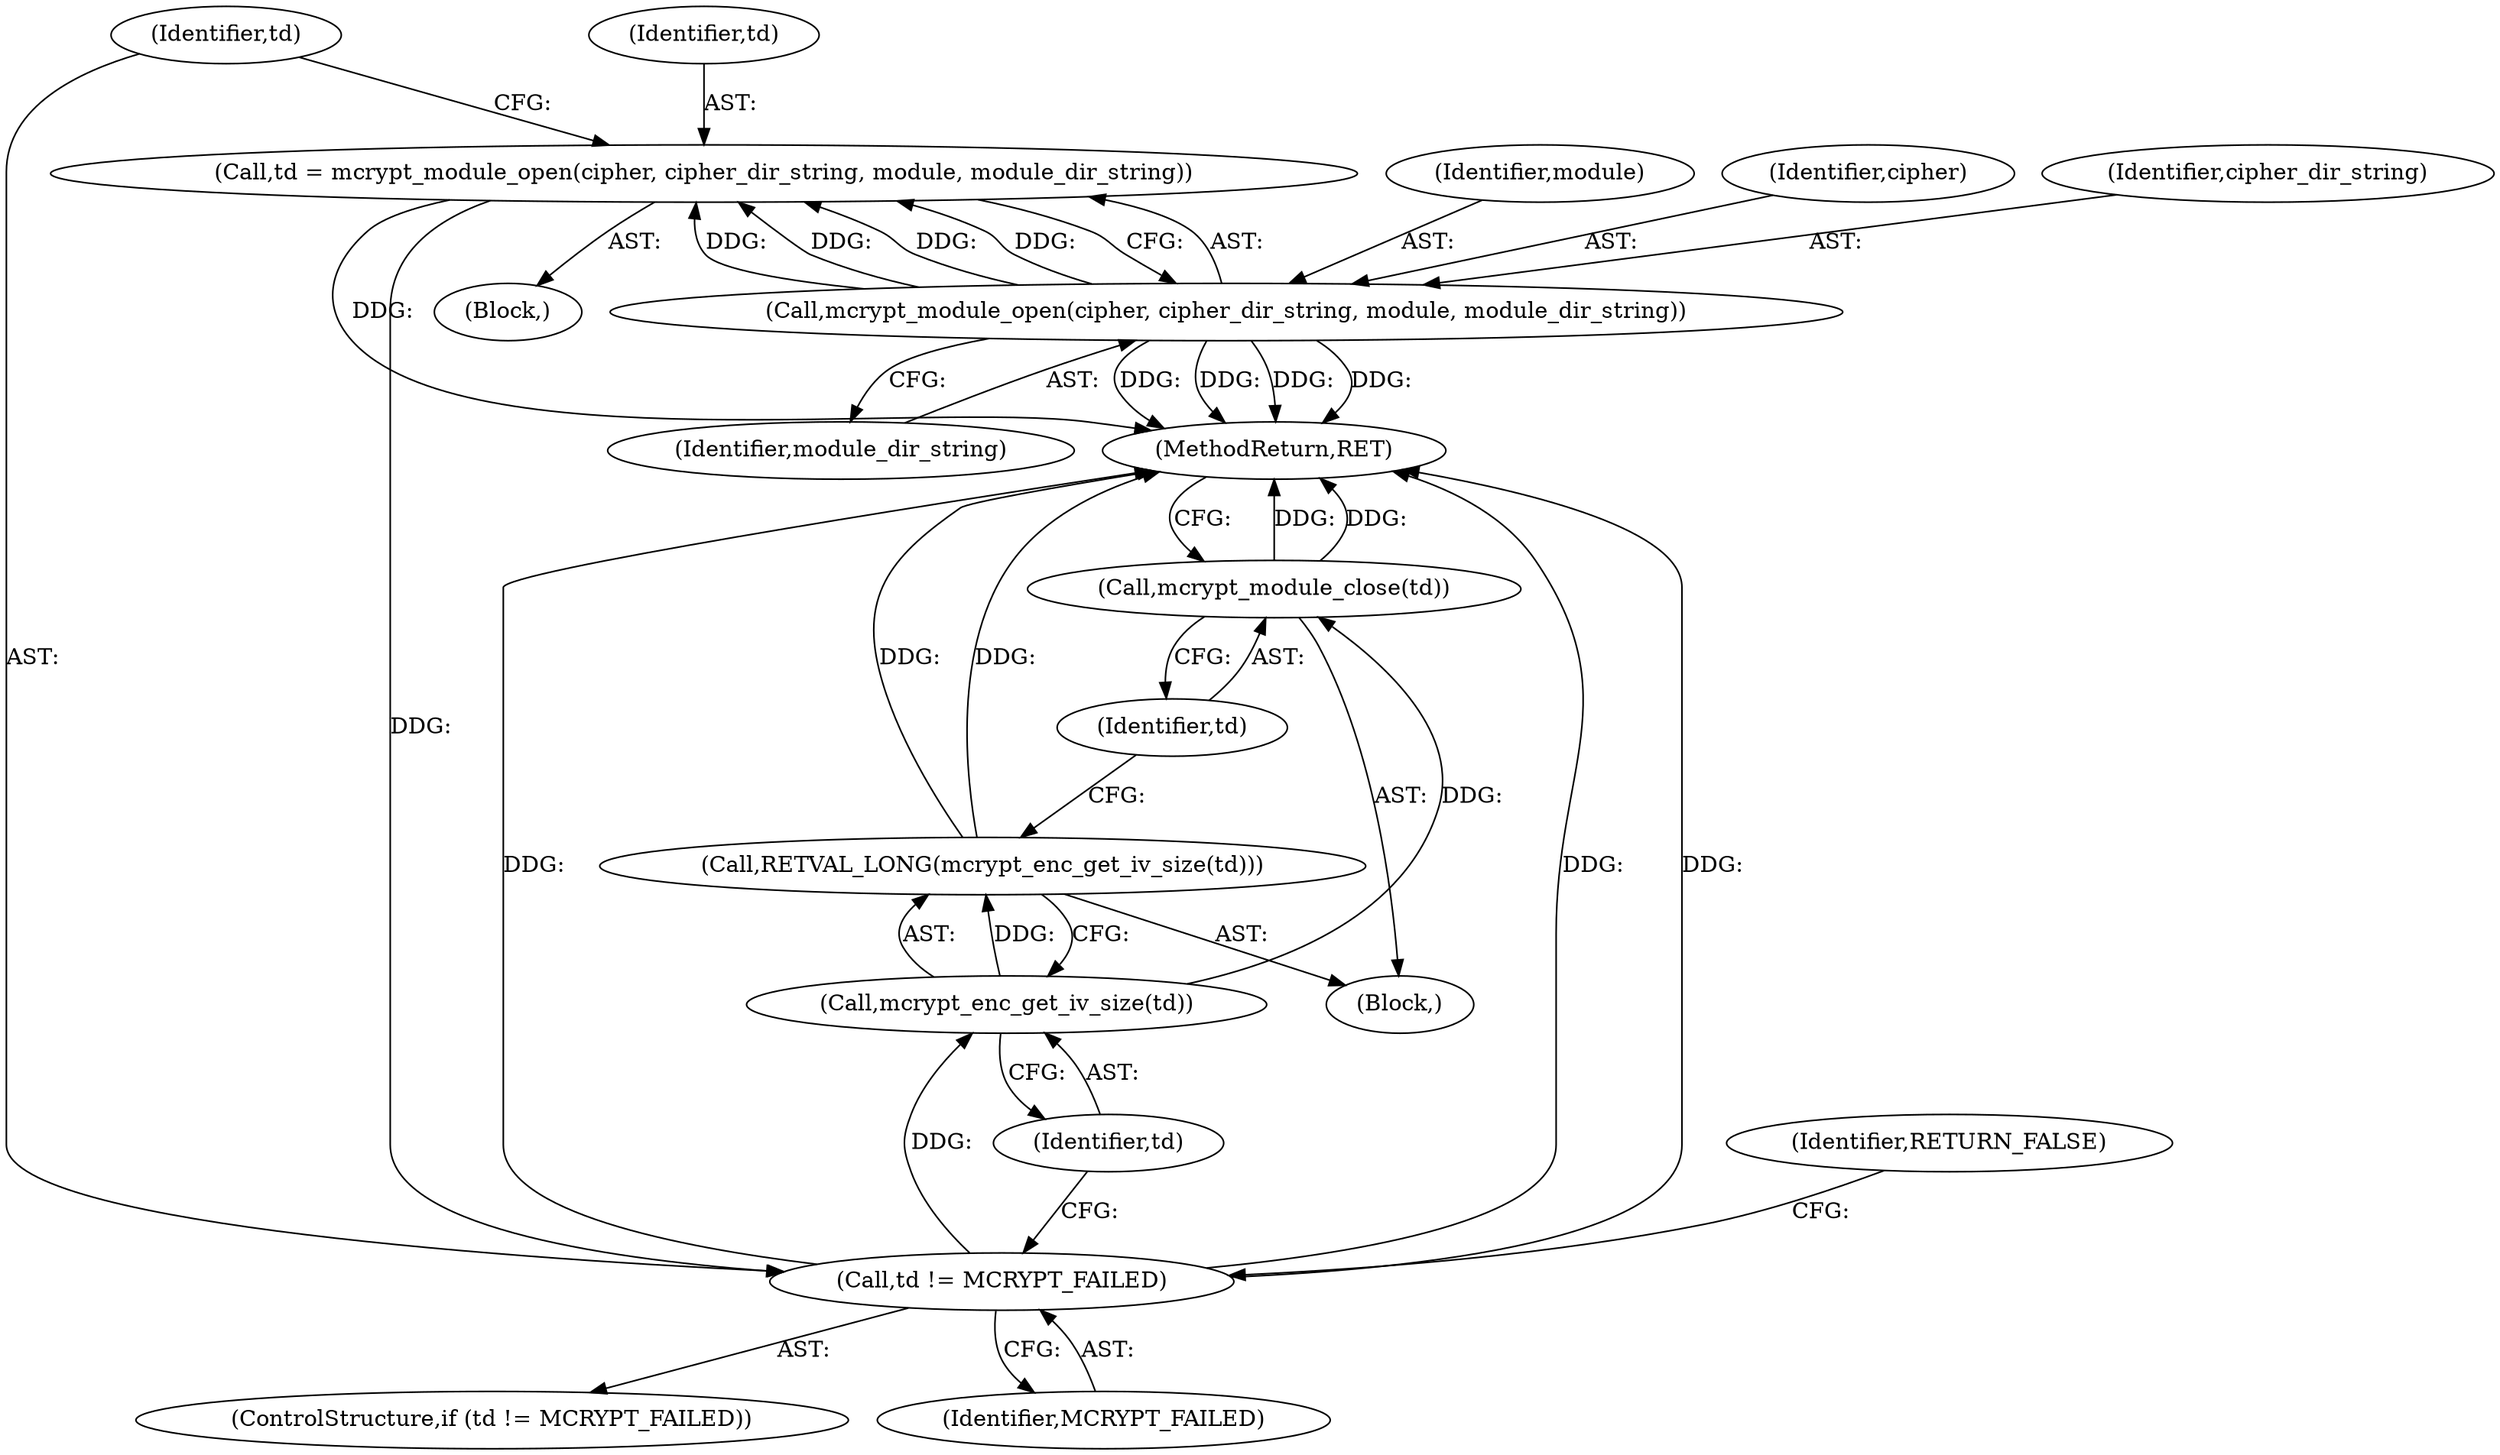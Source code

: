 digraph "0_php-src_6c5211a0cef0cc2854eaa387e0eb036e012904d0?w=1_15@API" {
"1000112" [label="(Call,td = mcrypt_module_open(cipher, cipher_dir_string, module, module_dir_string))"];
"1000114" [label="(Call,mcrypt_module_open(cipher, cipher_dir_string, module, module_dir_string))"];
"1000120" [label="(Call,td != MCRYPT_FAILED)"];
"1000125" [label="(Call,mcrypt_enc_get_iv_size(td))"];
"1000124" [label="(Call,RETVAL_LONG(mcrypt_enc_get_iv_size(td)))"];
"1000127" [label="(Call,mcrypt_module_close(td))"];
"1000127" [label="(Call,mcrypt_module_close(td))"];
"1000114" [label="(Call,mcrypt_module_open(cipher, cipher_dir_string, module, module_dir_string))"];
"1000113" [label="(Identifier,td)"];
"1000120" [label="(Call,td != MCRYPT_FAILED)"];
"1000117" [label="(Identifier,module)"];
"1000119" [label="(ControlStructure,if (td != MCRYPT_FAILED))"];
"1000122" [label="(Identifier,MCRYPT_FAILED)"];
"1000115" [label="(Identifier,cipher)"];
"1000128" [label="(Identifier,td)"];
"1000121" [label="(Identifier,td)"];
"1000126" [label="(Identifier,td)"];
"1000125" [label="(Call,mcrypt_enc_get_iv_size(td))"];
"1000102" [label="(Block,)"];
"1000124" [label="(Call,RETVAL_LONG(mcrypt_enc_get_iv_size(td)))"];
"1000132" [label="(MethodReturn,RET)"];
"1000123" [label="(Block,)"];
"1000116" [label="(Identifier,cipher_dir_string)"];
"1000118" [label="(Identifier,module_dir_string)"];
"1000112" [label="(Call,td = mcrypt_module_open(cipher, cipher_dir_string, module, module_dir_string))"];
"1000131" [label="(Identifier,RETURN_FALSE)"];
"1000112" -> "1000102"  [label="AST: "];
"1000112" -> "1000114"  [label="CFG: "];
"1000113" -> "1000112"  [label="AST: "];
"1000114" -> "1000112"  [label="AST: "];
"1000121" -> "1000112"  [label="CFG: "];
"1000112" -> "1000132"  [label="DDG: "];
"1000114" -> "1000112"  [label="DDG: "];
"1000114" -> "1000112"  [label="DDG: "];
"1000114" -> "1000112"  [label="DDG: "];
"1000114" -> "1000112"  [label="DDG: "];
"1000112" -> "1000120"  [label="DDG: "];
"1000114" -> "1000118"  [label="CFG: "];
"1000115" -> "1000114"  [label="AST: "];
"1000116" -> "1000114"  [label="AST: "];
"1000117" -> "1000114"  [label="AST: "];
"1000118" -> "1000114"  [label="AST: "];
"1000114" -> "1000132"  [label="DDG: "];
"1000114" -> "1000132"  [label="DDG: "];
"1000114" -> "1000132"  [label="DDG: "];
"1000114" -> "1000132"  [label="DDG: "];
"1000120" -> "1000119"  [label="AST: "];
"1000120" -> "1000122"  [label="CFG: "];
"1000121" -> "1000120"  [label="AST: "];
"1000122" -> "1000120"  [label="AST: "];
"1000126" -> "1000120"  [label="CFG: "];
"1000131" -> "1000120"  [label="CFG: "];
"1000120" -> "1000132"  [label="DDG: "];
"1000120" -> "1000132"  [label="DDG: "];
"1000120" -> "1000132"  [label="DDG: "];
"1000120" -> "1000125"  [label="DDG: "];
"1000125" -> "1000124"  [label="AST: "];
"1000125" -> "1000126"  [label="CFG: "];
"1000126" -> "1000125"  [label="AST: "];
"1000124" -> "1000125"  [label="CFG: "];
"1000125" -> "1000124"  [label="DDG: "];
"1000125" -> "1000127"  [label="DDG: "];
"1000124" -> "1000123"  [label="AST: "];
"1000128" -> "1000124"  [label="CFG: "];
"1000124" -> "1000132"  [label="DDG: "];
"1000124" -> "1000132"  [label="DDG: "];
"1000127" -> "1000123"  [label="AST: "];
"1000127" -> "1000128"  [label="CFG: "];
"1000128" -> "1000127"  [label="AST: "];
"1000132" -> "1000127"  [label="CFG: "];
"1000127" -> "1000132"  [label="DDG: "];
"1000127" -> "1000132"  [label="DDG: "];
}

